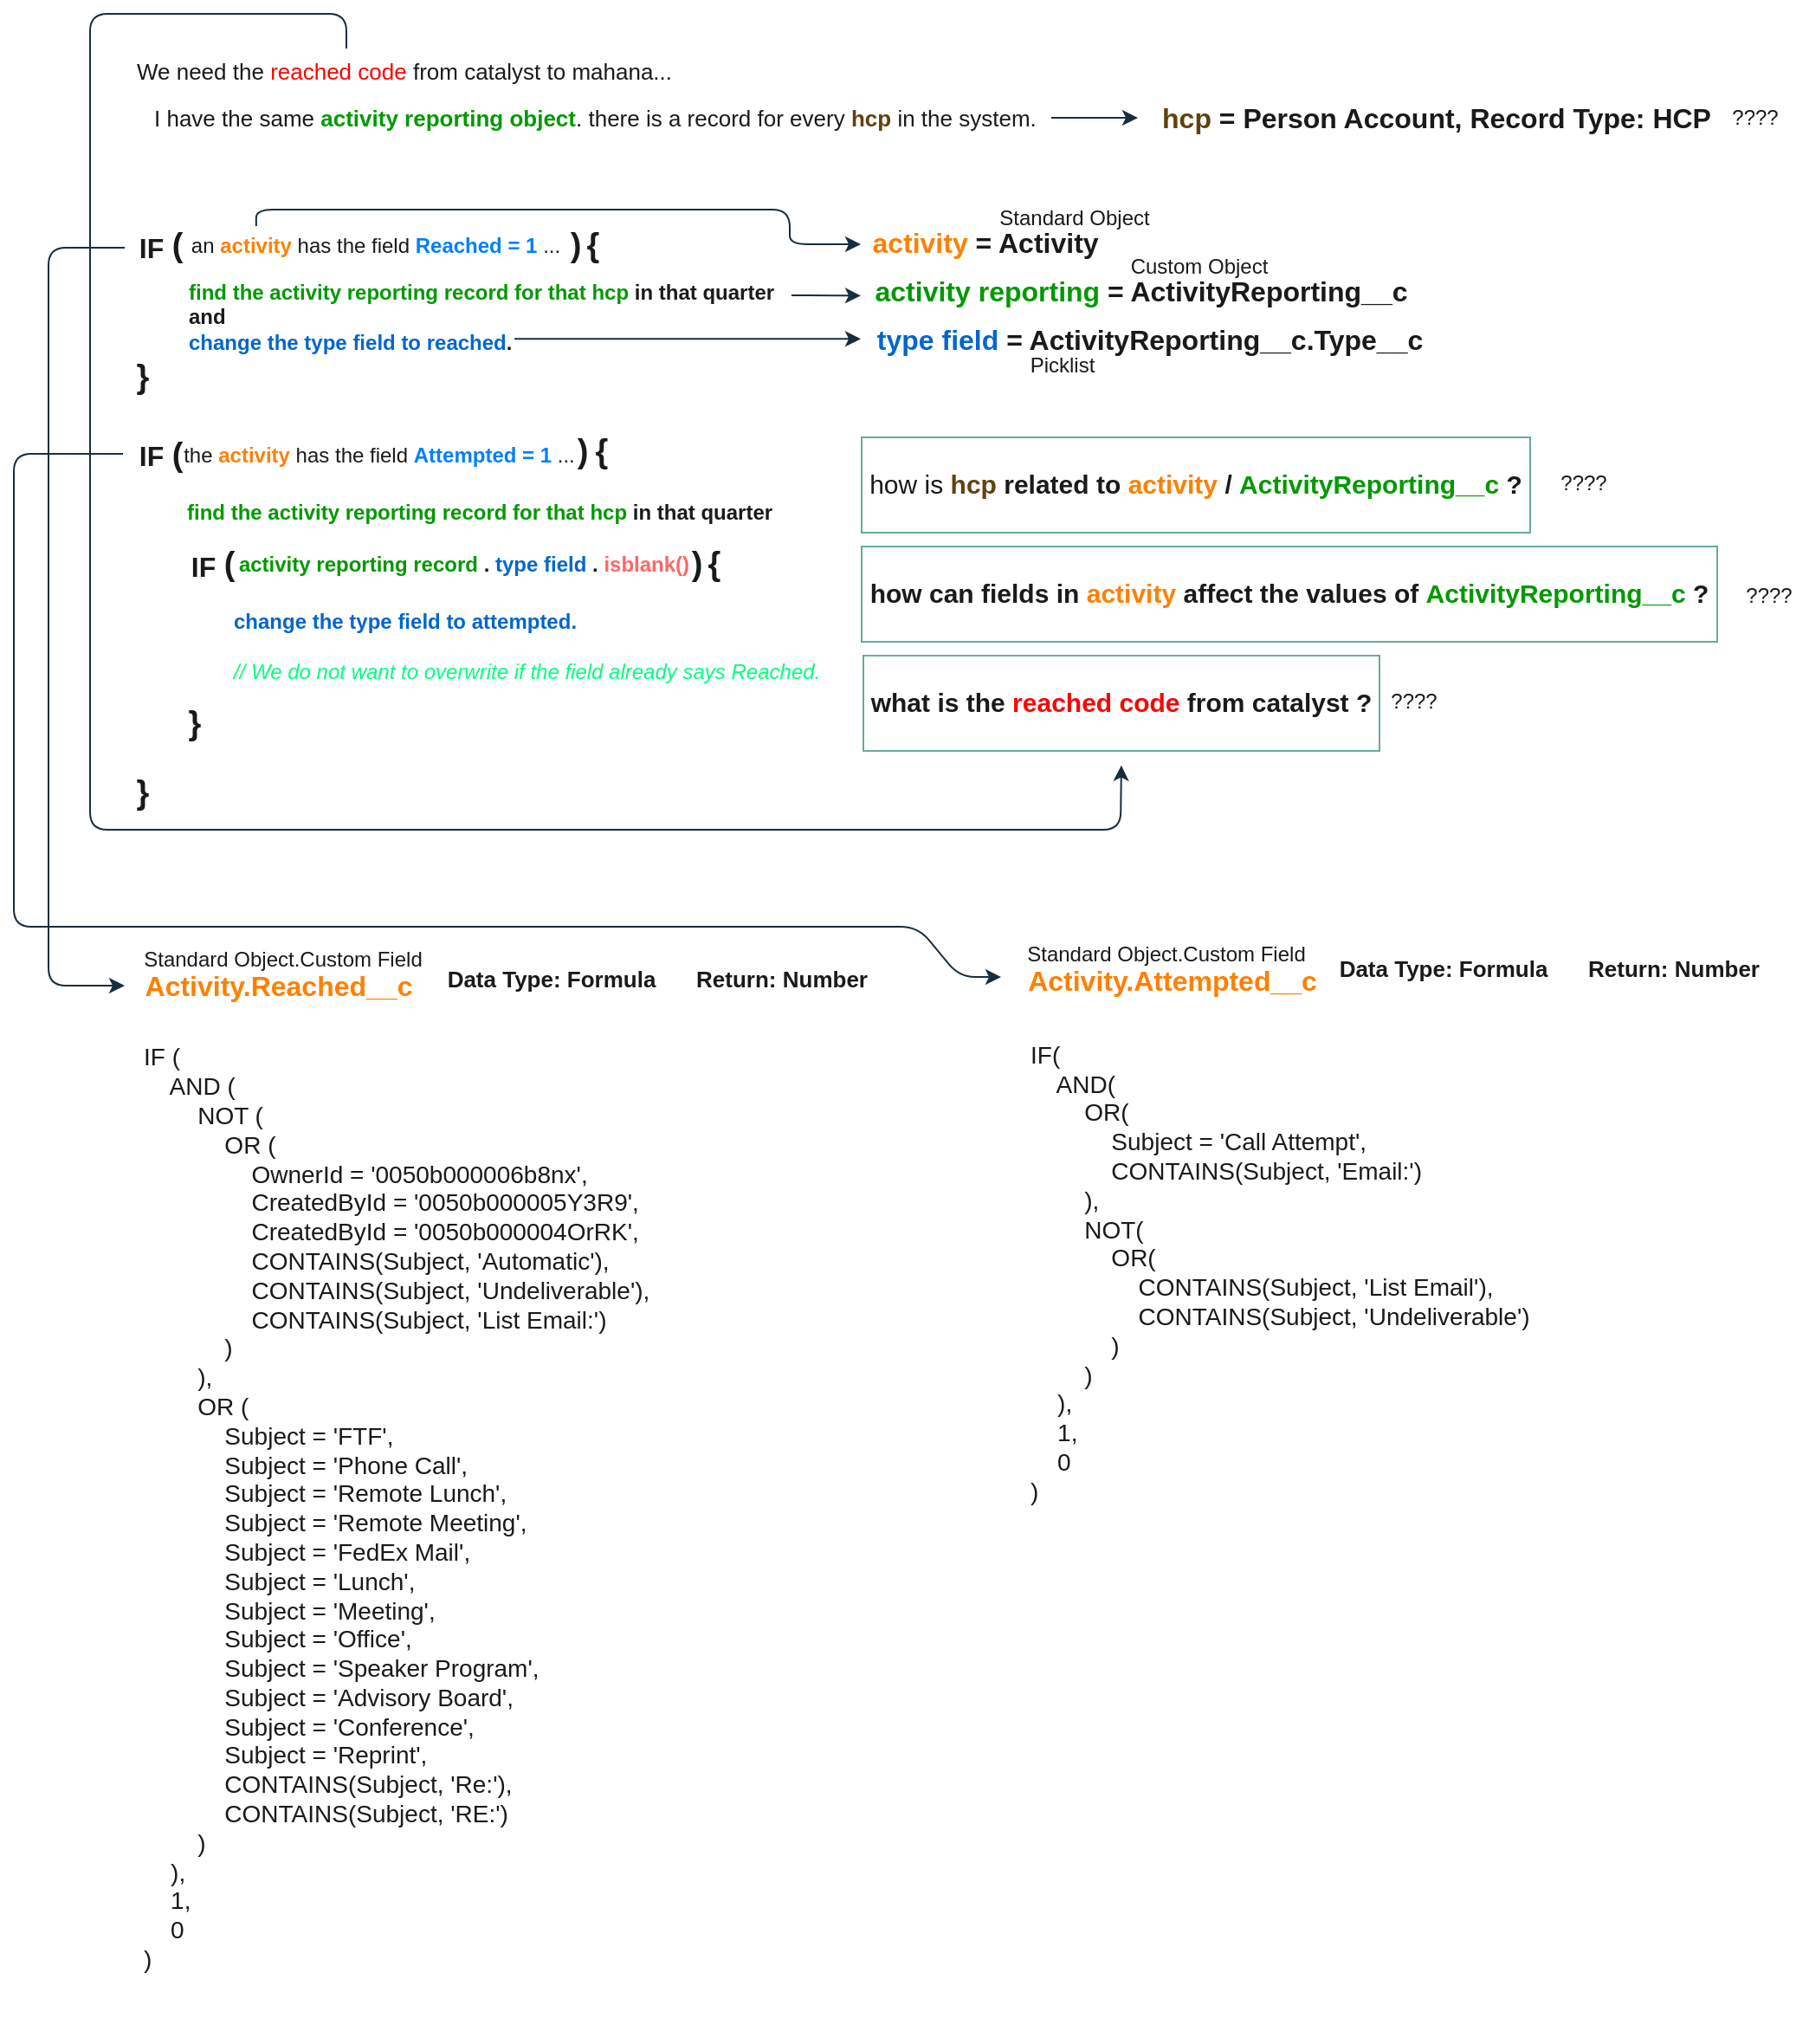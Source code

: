 <mxfile version="21.7.5" type="device">
  <diagram id="R2lEEEUBdFMjLlhIrx00" name="Page-1">
    <mxGraphModel dx="2085" dy="1085" grid="1" gridSize="10" guides="1" tooltips="1" connect="1" arrows="1" fold="1" page="0" pageScale="1" pageWidth="850" pageHeight="1100" math="0" shadow="0" extFonts="Permanent Marker^https://fonts.googleapis.com/css?family=Permanent+Marker">
      <root>
        <mxCell id="0" />
        <mxCell id="1" parent="0" />
        <mxCell id="Aqao1uQsk0-bMXRQZP0p-10" value="&lt;span style=&quot;background-color: initial;&quot;&gt;&lt;b&gt;&lt;font color=&quot;#009900&quot;&gt;find the activity reporting record for that hcp&lt;/font&gt; in that quarter&amp;nbsp;&lt;/b&gt;&lt;/span&gt;" style="text;html=1;strokeColor=none;fillColor=none;align=left;verticalAlign=middle;whiteSpace=wrap;rounded=1;labelBackgroundColor=none;fontColor=#1A1A1A;" vertex="1" parent="1">
          <mxGeometry x="-561" y="243" width="353" height="30" as="geometry" />
        </mxCell>
        <mxCell id="Aqao1uQsk0-bMXRQZP0p-4" value="We need the &lt;font color=&quot;#ff0000&quot;&gt;reached code&lt;/font&gt; from catalyst to mahana..." style="text;html=1;align=center;verticalAlign=middle;resizable=0;points=[];autosize=1;strokeColor=none;fillColor=none;fontSize=13;rounded=1;labelBackgroundColor=none;fontColor=#1A1A1A;" vertex="1" parent="1">
          <mxGeometry x="-598" y="-11" width="327" height="28" as="geometry" />
        </mxCell>
        <mxCell id="Aqao1uQsk0-bMXRQZP0p-35" style="edgeStyle=orthogonalEdgeStyle;rounded=1;orthogonalLoop=1;jettySize=auto;html=1;exitX=1;exitY=0.5;exitDx=0;exitDy=0;labelBackgroundColor=none;strokeColor=#182E3E;fontColor=default;" edge="1" parent="1" source="Aqao1uQsk0-bMXRQZP0p-5">
          <mxGeometry relative="1" as="geometry">
            <mxPoint x="-10" y="30.034" as="targetPoint" />
          </mxGeometry>
        </mxCell>
        <mxCell id="Aqao1uQsk0-bMXRQZP0p-5" value="I have the same &lt;b style=&quot;&quot;&gt;&lt;font color=&quot;#009900&quot;&gt;activity reporting object&lt;/font&gt;&lt;/b&gt;. there is a record for every &lt;b&gt;&lt;font color=&quot;#61420d&quot;&gt;hcp&lt;/font&gt; &lt;/b&gt;in the system." style="text;html=1;strokeColor=none;fillColor=none;align=left;verticalAlign=middle;whiteSpace=wrap;rounded=1;fontSize=13;labelBackgroundColor=none;fontColor=#1A1A1A;" vertex="1" parent="1">
          <mxGeometry x="-580" y="10" width="520" height="40" as="geometry" />
        </mxCell>
        <mxCell id="Aqao1uQsk0-bMXRQZP0p-7" value="&lt;b&gt;&lt;font style=&quot;font-size: 16px;&quot;&gt;IF&lt;/font&gt;&lt;/b&gt;" style="text;html=1;align=center;verticalAlign=middle;resizable=0;points=[];autosize=1;strokeColor=none;fillColor=none;rounded=1;labelBackgroundColor=none;fontColor=#1A1A1A;" vertex="1" parent="1">
          <mxGeometry x="-600" y="90" width="40" height="30" as="geometry" />
        </mxCell>
        <mxCell id="Aqao1uQsk0-bMXRQZP0p-8" value="&lt;b&gt;&lt;font style=&quot;font-size: 16px;&quot;&gt;IF&lt;/font&gt;&lt;/b&gt;" style="text;html=1;align=center;verticalAlign=middle;resizable=0;points=[];autosize=1;strokeColor=none;fillColor=none;rounded=1;labelBackgroundColor=none;fontColor=#1A1A1A;" vertex="1" parent="1">
          <mxGeometry x="-600" y="210" width="40" height="30" as="geometry" />
        </mxCell>
        <mxCell id="Aqao1uQsk0-bMXRQZP0p-34" style="edgeStyle=orthogonalEdgeStyle;rounded=1;orthogonalLoop=1;jettySize=auto;html=1;exitX=1;exitY=0.25;exitDx=0;exitDy=0;labelBackgroundColor=none;strokeColor=#182E3E;fontColor=default;" edge="1" parent="1" source="Aqao1uQsk0-bMXRQZP0p-9">
          <mxGeometry relative="1" as="geometry">
            <mxPoint x="-170" y="132.714" as="targetPoint" />
          </mxGeometry>
        </mxCell>
        <mxCell id="Aqao1uQsk0-bMXRQZP0p-38" style="edgeStyle=orthogonalEdgeStyle;rounded=1;orthogonalLoop=1;jettySize=auto;html=1;exitX=0.543;exitY=0.752;exitDx=0;exitDy=0;exitPerimeter=0;labelBackgroundColor=none;strokeColor=#182E3E;fontColor=default;" edge="1" parent="1" source="Aqao1uQsk0-bMXRQZP0p-9">
          <mxGeometry relative="1" as="geometry">
            <mxPoint x="-170" y="157.621" as="targetPoint" />
          </mxGeometry>
        </mxCell>
        <mxCell id="Aqao1uQsk0-bMXRQZP0p-9" value="&lt;b&gt;&lt;span style=&quot;background-color: initial;&quot;&gt;&lt;font color=&quot;#009900&quot;&gt;find the activity reporting record for that hcp&lt;/font&gt; in that quarter &lt;br&gt;and &lt;br&gt;&lt;/span&gt;&lt;font style=&quot;background-color: initial;&quot; color=&quot;#0066cc&quot;&gt;change the type field to reached&lt;/font&gt;&lt;span style=&quot;background-color: initial;&quot;&gt;.&lt;/span&gt;&lt;/b&gt;" style="text;html=1;strokeColor=none;fillColor=none;align=left;verticalAlign=middle;whiteSpace=wrap;rounded=1;labelBackgroundColor=none;fontColor=#1A1A1A;" vertex="1" parent="1">
          <mxGeometry x="-560" y="120" width="350" height="50" as="geometry" />
        </mxCell>
        <mxCell id="Aqao1uQsk0-bMXRQZP0p-12" value="&lt;b&gt;&lt;font style=&quot;font-size: 19px;&quot;&gt;{&lt;/font&gt;&lt;/b&gt;" style="text;html=1;align=center;verticalAlign=middle;resizable=0;points=[];autosize=1;strokeColor=none;fillColor=none;rounded=1;labelBackgroundColor=none;fontColor=#1A1A1A;" vertex="1" parent="1">
          <mxGeometry x="-340" y="84" width="30" height="40" as="geometry" />
        </mxCell>
        <mxCell id="Aqao1uQsk0-bMXRQZP0p-13" value="&lt;b&gt;&lt;font style=&quot;font-size: 19px;&quot;&gt;}&lt;/font&gt;&lt;/b&gt;" style="text;html=1;align=center;verticalAlign=middle;resizable=0;points=[];autosize=1;strokeColor=none;fillColor=none;rounded=1;labelBackgroundColor=none;fontColor=#1A1A1A;" vertex="1" parent="1">
          <mxGeometry x="-600" y="160" width="30" height="40" as="geometry" />
        </mxCell>
        <mxCell id="Aqao1uQsk0-bMXRQZP0p-14" value="&lt;font color=&quot;#0066cc&quot;&gt;&lt;b&gt;change the type field to attempted. &lt;/b&gt;&lt;/font&gt;&lt;br&gt;&lt;br&gt;&lt;i style=&quot;&quot;&gt;&lt;font color=&quot;#00ff80&quot;&gt;// We do not want to overwrite if the field already says Reached.&lt;/font&gt;&lt;/i&gt;" style="text;html=1;strokeColor=none;fillColor=none;align=left;verticalAlign=middle;whiteSpace=wrap;rounded=1;labelBackgroundColor=none;fontColor=#1A1A1A;" vertex="1" parent="1">
          <mxGeometry x="-534" y="290" width="385" height="90" as="geometry" />
        </mxCell>
        <mxCell id="Aqao1uQsk0-bMXRQZP0p-16" value="&lt;span style=&quot;font-size: 19px;&quot;&gt;&lt;b&gt;(&lt;/b&gt;&lt;/span&gt;" style="text;html=1;align=center;verticalAlign=middle;resizable=0;points=[];autosize=1;strokeColor=none;fillColor=none;rounded=1;labelBackgroundColor=none;fontColor=#1A1A1A;" vertex="1" parent="1">
          <mxGeometry x="-580" y="84" width="30" height="40" as="geometry" />
        </mxCell>
        <mxCell id="Aqao1uQsk0-bMXRQZP0p-17" value="&lt;b&gt;&lt;font style=&quot;font-size: 19px;&quot;&gt;)&lt;/font&gt;&lt;/b&gt;" style="text;html=1;align=center;verticalAlign=middle;resizable=0;points=[];autosize=1;strokeColor=none;fillColor=none;rounded=1;labelBackgroundColor=none;fontColor=#1A1A1A;" vertex="1" parent="1">
          <mxGeometry x="-350" y="84" width="30" height="40" as="geometry" />
        </mxCell>
        <mxCell id="Aqao1uQsk0-bMXRQZP0p-31" style="edgeStyle=orthogonalEdgeStyle;rounded=1;orthogonalLoop=1;jettySize=auto;html=1;exitX=0.186;exitY=-0.105;exitDx=0;exitDy=0;exitPerimeter=0;labelBackgroundColor=none;strokeColor=#182E3E;fontColor=default;" edge="1" parent="1" source="Aqao1uQsk0-bMXRQZP0p-18">
          <mxGeometry relative="1" as="geometry">
            <mxPoint x="-170" y="103" as="targetPoint" />
            <mxPoint x="-520" y="103" as="sourcePoint" />
            <Array as="points">
              <mxPoint x="-519" y="83" />
              <mxPoint x="-211" y="83" />
              <mxPoint x="-211" y="103" />
            </Array>
          </mxGeometry>
        </mxCell>
        <mxCell id="Aqao1uQsk0-bMXRQZP0p-18" value="an&amp;nbsp;&lt;b style=&quot;border-color: var(--border-color);&quot;&gt;&lt;font style=&quot;border-color: var(--border-color);&quot; color=&quot;#ff8000&quot;&gt;activity&lt;/font&gt;&lt;/b&gt;&amp;nbsp;has the field&amp;nbsp;&lt;font style=&quot;border-color: var(--border-color); text-align: left;&quot; color=&quot;#007fff&quot;&gt;&lt;b style=&quot;border-color: var(--border-color);&quot;&gt;Reached = 1&lt;/b&gt;&lt;/font&gt;&lt;span style=&quot;text-align: left;&quot;&gt;&amp;nbsp;...&lt;/span&gt;" style="text;html=1;strokeColor=none;fillColor=none;align=center;verticalAlign=middle;whiteSpace=wrap;rounded=1;labelBackgroundColor=none;fontColor=#1A1A1A;" vertex="1" parent="1">
          <mxGeometry x="-560" y="94.5" width="220" height="19" as="geometry" />
        </mxCell>
        <mxCell id="Aqao1uQsk0-bMXRQZP0p-19" value="the &lt;b&gt;&lt;font color=&quot;#ff8000&quot;&gt;activity&lt;/font&gt;&lt;/b&gt; has the field&amp;nbsp;&lt;b style=&quot;border-color: var(--border-color); text-align: left;&quot;&gt;&lt;font style=&quot;border-color: var(--border-color);&quot; color=&quot;#007fff&quot;&gt;Attempted = 1&lt;/font&gt;&lt;/b&gt;&lt;span style=&quot;text-align: left;&quot;&gt;&amp;nbsp;...&lt;/span&gt;" style="text;html=1;strokeColor=none;fillColor=none;align=center;verticalAlign=middle;whiteSpace=wrap;rounded=1;labelBackgroundColor=none;fontColor=#1A1A1A;" vertex="1" parent="1">
          <mxGeometry x="-563" y="210" width="230" height="30" as="geometry" />
        </mxCell>
        <mxCell id="Aqao1uQsk0-bMXRQZP0p-20" value="&lt;span style=&quot;font-size: 19px;&quot;&gt;&lt;b&gt;(&lt;/b&gt;&lt;/span&gt;" style="text;html=1;align=center;verticalAlign=middle;resizable=0;points=[];autosize=1;strokeColor=none;fillColor=none;rounded=1;labelBackgroundColor=none;fontColor=#1A1A1A;" vertex="1" parent="1">
          <mxGeometry x="-580" y="205" width="30" height="40" as="geometry" />
        </mxCell>
        <mxCell id="Aqao1uQsk0-bMXRQZP0p-21" value="&lt;b&gt;&lt;font style=&quot;font-size: 19px;&quot;&gt;)&lt;/font&gt;&lt;/b&gt;" style="text;html=1;align=center;verticalAlign=middle;resizable=0;points=[];autosize=1;strokeColor=none;fillColor=none;rounded=1;labelBackgroundColor=none;fontColor=#1A1A1A;" vertex="1" parent="1">
          <mxGeometry x="-346" y="203" width="30" height="40" as="geometry" />
        </mxCell>
        <mxCell id="Aqao1uQsk0-bMXRQZP0p-22" value="&lt;b&gt;&lt;font style=&quot;font-size: 19px;&quot;&gt;{&lt;/font&gt;&lt;/b&gt;" style="text;html=1;align=center;verticalAlign=middle;resizable=0;points=[];autosize=1;strokeColor=none;fillColor=none;rounded=1;labelBackgroundColor=none;fontColor=#1A1A1A;" vertex="1" parent="1">
          <mxGeometry x="-335" y="203" width="30" height="40" as="geometry" />
        </mxCell>
        <mxCell id="Aqao1uQsk0-bMXRQZP0p-23" value="&lt;b&gt;&lt;font style=&quot;font-size: 19px;&quot;&gt;}&lt;/font&gt;&lt;/b&gt;" style="text;html=1;align=center;verticalAlign=middle;resizable=0;points=[];autosize=1;strokeColor=none;fillColor=none;rounded=1;labelBackgroundColor=none;fontColor=#1A1A1A;" vertex="1" parent="1">
          <mxGeometry x="-600" y="400" width="30" height="40" as="geometry" />
        </mxCell>
        <mxCell id="Aqao1uQsk0-bMXRQZP0p-24" value="&lt;b&gt;&lt;font style=&quot;font-size: 16px;&quot;&gt;IF&lt;/font&gt;&lt;/b&gt;" style="text;html=1;align=center;verticalAlign=middle;resizable=0;points=[];autosize=1;strokeColor=none;fillColor=none;rounded=1;labelBackgroundColor=none;fontColor=#1A1A1A;" vertex="1" parent="1">
          <mxGeometry x="-570" y="274" width="40" height="30" as="geometry" />
        </mxCell>
        <mxCell id="Aqao1uQsk0-bMXRQZP0p-25" value="&lt;b style=&quot;border-color: var(--border-color); text-align: left;&quot;&gt;&lt;font style=&quot;border-color: var(--border-color);&quot; color=&quot;#009900&quot;&gt;activity reporting record &lt;/font&gt;&lt;font style=&quot;border-color: var(--border-color);&quot;&gt;. &lt;font color=&quot;#0066cc&quot;&gt;type field&lt;/font&gt; . &lt;font color=&quot;#ff6666&quot;&gt;isblank()&lt;/font&gt;&lt;/font&gt;&lt;/b&gt;" style="text;html=1;strokeColor=none;fillColor=none;align=center;verticalAlign=middle;whiteSpace=wrap;rounded=1;labelBackgroundColor=none;fontColor=#1A1A1A;" vertex="1" parent="1">
          <mxGeometry x="-534" y="273" width="270" height="30" as="geometry" />
        </mxCell>
        <mxCell id="Aqao1uQsk0-bMXRQZP0p-26" value="&lt;span style=&quot;font-size: 19px;&quot;&gt;&lt;b&gt;(&lt;/b&gt;&lt;/span&gt;" style="text;html=1;align=center;verticalAlign=middle;resizable=0;points=[];autosize=1;strokeColor=none;fillColor=none;rounded=1;labelBackgroundColor=none;fontColor=#1A1A1A;" vertex="1" parent="1">
          <mxGeometry x="-550" y="268" width="30" height="40" as="geometry" />
        </mxCell>
        <mxCell id="Aqao1uQsk0-bMXRQZP0p-27" value="&lt;b&gt;&lt;font style=&quot;font-size: 19px;&quot;&gt;)&lt;/font&gt;&lt;/b&gt;" style="text;html=1;align=center;verticalAlign=middle;resizable=0;points=[];autosize=1;strokeColor=none;fillColor=none;rounded=1;labelBackgroundColor=none;fontColor=#1A1A1A;" vertex="1" parent="1">
          <mxGeometry x="-280" y="268" width="30" height="40" as="geometry" />
        </mxCell>
        <mxCell id="Aqao1uQsk0-bMXRQZP0p-28" value="&lt;b&gt;&lt;font style=&quot;font-size: 19px;&quot;&gt;{&lt;/font&gt;&lt;/b&gt;" style="text;html=1;align=center;verticalAlign=middle;resizable=0;points=[];autosize=1;strokeColor=none;fillColor=none;rounded=1;labelBackgroundColor=none;fontColor=#1A1A1A;" vertex="1" parent="1">
          <mxGeometry x="-270" y="268" width="30" height="40" as="geometry" />
        </mxCell>
        <mxCell id="Aqao1uQsk0-bMXRQZP0p-29" value="&lt;b&gt;&lt;font style=&quot;font-size: 19px;&quot;&gt;}&lt;/font&gt;&lt;/b&gt;" style="text;html=1;align=center;verticalAlign=middle;resizable=0;points=[];autosize=1;strokeColor=none;fillColor=none;rounded=1;labelBackgroundColor=none;fontColor=#1A1A1A;" vertex="1" parent="1">
          <mxGeometry x="-570" y="360" width="30" height="40" as="geometry" />
        </mxCell>
        <mxCell id="Aqao1uQsk0-bMXRQZP0p-32" value="&lt;b style=&quot;border-color: var(--border-color); font-size: 16px;&quot;&gt;&lt;font style=&quot;border-color: var(--border-color); font-size: 16px;&quot; color=&quot;#ff8000&quot;&gt;activity &lt;/font&gt;&lt;font style=&quot;border-color: var(--border-color); font-size: 16px;&quot;&gt;= Activity&lt;/font&gt;&lt;/b&gt;" style="text;html=1;strokeColor=none;fillColor=none;align=center;verticalAlign=middle;whiteSpace=wrap;rounded=1;fontSize=16;labelBackgroundColor=none;fontColor=#1A1A1A;" vertex="1" parent="1">
          <mxGeometry x="-190" y="89.5" width="184" height="24" as="geometry" />
        </mxCell>
        <mxCell id="Aqao1uQsk0-bMXRQZP0p-33" value="&lt;b style=&quot;border-color: var(--border-color); text-align: left; font-size: 16px;&quot;&gt;&lt;font style=&quot;border-color: var(--border-color); font-size: 16px;&quot; color=&quot;#009900&quot;&gt;activity reporting &lt;/font&gt;&lt;font style=&quot;border-color: var(--border-color); font-size: 16px;&quot;&gt;= ActivityReporting__c&lt;/font&gt;&lt;/b&gt;" style="text;html=1;strokeColor=none;fillColor=none;align=center;verticalAlign=middle;whiteSpace=wrap;rounded=1;fontSize=16;labelBackgroundColor=none;fontColor=#1A1A1A;" vertex="1" parent="1">
          <mxGeometry x="-163" y="117" width="310" height="25.5" as="geometry" />
        </mxCell>
        <mxCell id="Aqao1uQsk0-bMXRQZP0p-36" value="&lt;b style=&quot;border-color: var(--border-color); font-size: 16px;&quot;&gt;&lt;font color=&quot;#61420d&quot; style=&quot;border-color: var(--border-color); font-size: 16px;&quot;&gt;hcp&lt;/font&gt;&lt;font style=&quot;border-color: var(--border-color); font-size: 16px;&quot; color=&quot;#ff8000&quot;&gt;&amp;nbsp;&lt;/font&gt;&lt;font style=&quot;border-color: var(--border-color); font-size: 16px;&quot;&gt;= Person Account, Record Type: HCP&lt;/font&gt;&lt;/b&gt;" style="text;html=1;strokeColor=none;fillColor=none;align=center;verticalAlign=middle;whiteSpace=wrap;rounded=1;fontSize=16;labelBackgroundColor=none;fontColor=#1A1A1A;" vertex="1" parent="1">
          <mxGeometry x="-8" y="2.5" width="341" height="55" as="geometry" />
        </mxCell>
        <mxCell id="Aqao1uQsk0-bMXRQZP0p-37" value="Custom Object" style="text;html=1;align=center;verticalAlign=middle;resizable=0;points=[];autosize=1;strokeColor=none;fillColor=none;rounded=1;labelBackgroundColor=none;fontColor=#1A1A1A;" vertex="1" parent="1">
          <mxGeometry x="-25" y="101" width="100" height="30" as="geometry" />
        </mxCell>
        <mxCell id="Aqao1uQsk0-bMXRQZP0p-39" value="&lt;b style=&quot;border-color: var(--border-color); text-align: left;&quot;&gt;&lt;font style=&quot;border-color: var(--border-color); background-color: initial; font-size: 16px;&quot; color=&quot;#0066cc&quot;&gt;type field &lt;/font&gt;&lt;font style=&quot;border-color: var(--border-color); background-color: initial; font-size: 16px;&quot;&gt;= ActivityReporting__c.Type__c&lt;/font&gt;&lt;/b&gt;" style="text;html=1;strokeColor=none;fillColor=none;align=center;verticalAlign=middle;whiteSpace=wrap;rounded=1;labelBackgroundColor=none;fontColor=#1A1A1A;" vertex="1" parent="1">
          <mxGeometry x="-162" y="142.5" width="318" height="30" as="geometry" />
        </mxCell>
        <mxCell id="Aqao1uQsk0-bMXRQZP0p-40" value="Picklist" style="text;html=1;align=center;verticalAlign=middle;resizable=0;points=[];autosize=1;strokeColor=none;fillColor=none;rounded=1;labelBackgroundColor=none;fontColor=#1A1A1A;" vertex="1" parent="1">
          <mxGeometry x="-84" y="158" width="60" height="30" as="geometry" />
        </mxCell>
        <mxCell id="Aqao1uQsk0-bMXRQZP0p-41" value="&lt;div style=&quot;text-align: left;&quot;&gt;&lt;br&gt;&lt;/div&gt;&amp;nbsp;how is&amp;nbsp;&lt;b style=&quot;border-color: var(--border-color); font-size: 15px; text-align: left;&quot;&gt;&lt;font color=&quot;#61420d&quot; style=&quot;border-color: var(--border-color); font-size: 15px;&quot;&gt;hcp&lt;/font&gt;&amp;nbsp;related to&amp;nbsp;&lt;/b&gt;&lt;b style=&quot;border-color: var(--border-color); font-size: 15px;&quot;&gt;&lt;font style=&quot;border-color: var(--border-color); font-size: 15px;&quot; color=&quot;#ff8000&quot;&gt;activity &lt;/font&gt;&lt;font style=&quot;border-color: var(--border-color); font-size: 15px;&quot;&gt;/&lt;/font&gt;&lt;font style=&quot;border-color: var(--border-color); font-size: 15px;&quot; color=&quot;#ff8000&quot;&gt;&amp;nbsp;&lt;/font&gt;&lt;/b&gt;&lt;b style=&quot;border-color: var(--border-color); font-size: 15px; text-align: left;&quot;&gt;&lt;font color=&quot;#009900&quot; style=&quot;font-size: 15px;&quot;&gt;ActivityReporting__c &lt;/font&gt;&lt;font style=&quot;font-size: 15px;&quot;&gt;?&amp;nbsp;&lt;br&gt;&lt;br&gt;&lt;/font&gt;&lt;/b&gt;" style="text;html=1;align=center;verticalAlign=middle;resizable=0;points=[];autosize=1;strokeColor=none;fillColor=none;fontSize=15;labelBackgroundColor=none;labelBorderColor=#67AB9F;rounded=1;fontColor=#1A1A1A;" vertex="1" parent="1">
          <mxGeometry x="-178.5" y="208" width="403" height="66" as="geometry" />
        </mxCell>
        <mxCell id="Aqao1uQsk0-bMXRQZP0p-43" value="Standard Object" style="text;html=1;align=center;verticalAlign=middle;resizable=0;points=[];autosize=1;strokeColor=none;fillColor=none;rounded=1;labelBackgroundColor=none;fontColor=#1A1A1A;" vertex="1" parent="1">
          <mxGeometry x="-100" y="75" width="105" height="26" as="geometry" />
        </mxCell>
        <mxCell id="Aqao1uQsk0-bMXRQZP0p-44" value="&lt;div style=&quot;text-align: left;&quot;&gt;&lt;/div&gt;&lt;b style=&quot;border-color: var(--border-color); font-size: 15px; text-align: left;&quot;&gt;&lt;font style=&quot;font-size: 15px;&quot;&gt;&lt;br&gt;&amp;nbsp;how can fields in&amp;nbsp;&lt;b style=&quot;border-color: var(--border-color); text-align: center;&quot;&gt;&lt;font style=&quot;border-color: var(--border-color);&quot; color=&quot;#ff8000&quot;&gt;activity&amp;nbsp;&lt;/font&gt;&lt;font style=&quot;border-color: var(--border-color);&quot;&gt;affect the values of&amp;nbsp;&lt;/font&gt;&lt;/b&gt;&lt;b style=&quot;border-color: var(--border-color);&quot;&gt;&lt;font style=&quot;border-color: var(--border-color);&quot; color=&quot;#009900&quot;&gt;ActivityReporting__c &lt;/font&gt;&lt;font style=&quot;border-color: var(--border-color);&quot;&gt;?&lt;/font&gt;&lt;font style=&quot;border-color: var(--border-color);&quot; color=&quot;#009900&quot;&gt;&amp;nbsp;&lt;br&gt;&lt;/font&gt;&lt;/b&gt;&lt;br&gt;&lt;/font&gt;&lt;/b&gt;" style="text;html=1;align=center;verticalAlign=middle;resizable=0;points=[];autosize=1;strokeColor=none;fillColor=none;fontSize=15;labelBackgroundColor=none;labelBorderColor=#67AB9F;rounded=1;fontColor=#1A1A1A;" vertex="1" parent="1">
          <mxGeometry x="-178.5" y="271" width="510" height="66" as="geometry" />
        </mxCell>
        <mxCell id="Aqao1uQsk0-bMXRQZP0p-45" value="????" style="text;html=1;align=center;verticalAlign=middle;resizable=0;points=[];autosize=1;strokeColor=none;fillColor=none;rounded=1;labelBackgroundColor=none;fontColor=#1A1A1A;" vertex="1" parent="1">
          <mxGeometry x="331.5" y="293" width="45" height="26" as="geometry" />
        </mxCell>
        <mxCell id="Aqao1uQsk0-bMXRQZP0p-46" value="????" style="text;html=1;align=center;verticalAlign=middle;resizable=0;points=[];autosize=1;strokeColor=none;fillColor=none;rounded=1;labelBackgroundColor=none;fontColor=#1A1A1A;" vertex="1" parent="1">
          <mxGeometry x="323" y="17" width="45" height="26" as="geometry" />
        </mxCell>
        <mxCell id="Aqao1uQsk0-bMXRQZP0p-49" value="????" style="text;html=1;align=center;verticalAlign=middle;resizable=0;points=[];autosize=1;strokeColor=none;fillColor=none;rounded=1;labelBackgroundColor=none;fontColor=#1A1A1A;" vertex="1" parent="1">
          <mxGeometry x="224" y="228" width="45" height="26" as="geometry" />
        </mxCell>
        <mxCell id="Aqao1uQsk0-bMXRQZP0p-50" value="" style="endArrow=classic;html=1;rounded=1;entryX=0.503;entryY=1.058;entryDx=0;entryDy=0;entryPerimeter=0;labelBackgroundColor=none;strokeColor=#182E3E;fontColor=default;" edge="1" parent="1" target="Aqao1uQsk0-bMXRQZP0p-51">
          <mxGeometry width="50" height="50" relative="1" as="geometry">
            <mxPoint x="-467" y="-10" as="sourcePoint" />
            <mxPoint x="86" y="431" as="targetPoint" />
            <Array as="points">
              <mxPoint x="-467" y="-30" />
              <mxPoint x="-615" y="-30" />
              <mxPoint x="-615" y="441" />
              <mxPoint x="-20" y="441" />
            </Array>
          </mxGeometry>
        </mxCell>
        <mxCell id="Aqao1uQsk0-bMXRQZP0p-51" value="&lt;div style=&quot;text-align: left;&quot;&gt;&lt;/div&gt;&lt;b style=&quot;border-color: var(--border-color); font-size: 15px; text-align: left;&quot;&gt;&lt;font style=&quot;font-size: 15px;&quot;&gt;&amp;nbsp;&lt;br&gt;&amp;nbsp;what is the&amp;nbsp;&lt;font color=&quot;#ff0000&quot;&gt;reached code&lt;/font&gt; from catalyst ?&amp;nbsp;&lt;br&gt;&lt;br&gt;&lt;/font&gt;&lt;/b&gt;" style="text;html=1;align=center;verticalAlign=middle;resizable=0;points=[];autosize=1;strokeColor=none;fillColor=none;fontSize=15;labelBackgroundColor=none;labelBorderColor=#67AB9F;rounded=1;fontColor=#1A1A1A;" vertex="1" parent="1">
          <mxGeometry x="-178.5" y="334" width="316" height="66" as="geometry" />
        </mxCell>
        <mxCell id="Aqao1uQsk0-bMXRQZP0p-52" value="????" style="text;html=1;align=center;verticalAlign=middle;resizable=0;points=[];autosize=1;strokeColor=none;fillColor=none;rounded=1;labelBackgroundColor=none;fontColor=#1A1A1A;" vertex="1" parent="1">
          <mxGeometry x="126" y="354" width="45" height="26" as="geometry" />
        </mxCell>
        <mxCell id="Aqao1uQsk0-bMXRQZP0p-53" value="" style="endArrow=classic;html=1;rounded=1;labelBackgroundColor=none;strokeColor=#182E3E;fontColor=default;" edge="1" parent="1">
          <mxGeometry width="50" height="50" relative="1" as="geometry">
            <mxPoint x="-595" y="105" as="sourcePoint" />
            <mxPoint x="-595" y="531" as="targetPoint" />
            <Array as="points">
              <mxPoint x="-639" y="105" />
              <mxPoint x="-639" y="531" />
            </Array>
          </mxGeometry>
        </mxCell>
        <mxCell id="Aqao1uQsk0-bMXRQZP0p-55" value="" style="endArrow=classic;html=1;rounded=1;labelBackgroundColor=none;strokeColor=#182E3E;fontColor=default;" edge="1" parent="1">
          <mxGeometry width="50" height="50" relative="1" as="geometry">
            <mxPoint x="-596" y="224" as="sourcePoint" />
            <mxPoint x="-89" y="526" as="targetPoint" />
            <Array as="points">
              <mxPoint x="-659" y="224" />
              <mxPoint x="-659" y="497" />
              <mxPoint x="-137" y="497" />
              <mxPoint x="-113" y="526" />
            </Array>
          </mxGeometry>
        </mxCell>
        <mxCell id="Aqao1uQsk0-bMXRQZP0p-56" value="&lt;font color=&quot;#ff8000&quot;&gt;&lt;b&gt;Activity.Reached__c&lt;/b&gt;&lt;/font&gt;" style="text;html=1;strokeColor=none;fillColor=none;align=center;verticalAlign=middle;whiteSpace=wrap;rounded=1;fontSize=16;labelBackgroundColor=none;fontColor=#1A1A1A;" vertex="1" parent="1">
          <mxGeometry x="-598" y="519" width="184" height="24" as="geometry" />
        </mxCell>
        <mxCell id="Aqao1uQsk0-bMXRQZP0p-57" value="&lt;font color=&quot;#ff8000&quot;&gt;&lt;b&gt;Activity.Attempted__c&lt;/b&gt;&lt;/font&gt;" style="text;html=1;strokeColor=none;fillColor=none;align=center;verticalAlign=middle;whiteSpace=wrap;rounded=1;fontSize=16;labelBackgroundColor=none;fontColor=#1A1A1A;" vertex="1" parent="1">
          <mxGeometry x="-82.5" y="516" width="184" height="24" as="geometry" />
        </mxCell>
        <mxCell id="Aqao1uQsk0-bMXRQZP0p-58" value="Standard Object.Custom Field" style="text;html=1;align=center;verticalAlign=middle;resizable=0;points=[];autosize=1;strokeColor=none;fillColor=none;rounded=1;labelBackgroundColor=none;fontColor=#1A1A1A;" vertex="1" parent="1">
          <mxGeometry x="-594" y="503" width="179" height="26" as="geometry" />
        </mxCell>
        <mxCell id="Aqao1uQsk0-bMXRQZP0p-61" value="Standard Object.Custom Field" style="text;html=1;align=center;verticalAlign=middle;resizable=0;points=[];autosize=1;strokeColor=none;fillColor=none;rounded=1;labelBackgroundColor=none;fontColor=#1A1A1A;" vertex="1" parent="1">
          <mxGeometry x="-84" y="500" width="179" height="26" as="geometry" />
        </mxCell>
        <mxCell id="Aqao1uQsk0-bMXRQZP0p-62" value="Data Type: Formula" style="text;html=1;align=center;verticalAlign=middle;resizable=0;points=[];autosize=1;strokeColor=none;fillColor=none;rounded=1;labelBackgroundColor=none;fontColor=#1A1A1A;fontStyle=1;fontSize=13;" vertex="1" parent="1">
          <mxGeometry x="-418" y="513" width="138" height="28" as="geometry" />
        </mxCell>
        <mxCell id="Aqao1uQsk0-bMXRQZP0p-63" value="Data Type: Formula" style="text;html=1;align=center;verticalAlign=middle;resizable=0;points=[];autosize=1;strokeColor=none;fillColor=none;rounded=1;labelBackgroundColor=none;fontColor=#1A1A1A;fontStyle=1;fontSize=13;" vertex="1" parent="1">
          <mxGeometry x="96.5" y="507" width="138" height="28" as="geometry" />
        </mxCell>
        <mxCell id="Aqao1uQsk0-bMXRQZP0p-66" value="Return: Number" style="text;html=1;align=center;verticalAlign=middle;resizable=0;points=[];autosize=1;strokeColor=none;fillColor=none;rounded=1;labelBackgroundColor=none;fontColor=#1A1A1A;fontStyle=1;fontSize=13;" vertex="1" parent="1">
          <mxGeometry x="-275" y="513" width="117" height="28" as="geometry" />
        </mxCell>
        <mxCell id="Aqao1uQsk0-bMXRQZP0p-67" value="Return: Number" style="text;html=1;align=center;verticalAlign=middle;resizable=0;points=[];autosize=1;strokeColor=none;fillColor=none;rounded=1;labelBackgroundColor=none;fontColor=#1A1A1A;fontStyle=1;fontSize=13;" vertex="1" parent="1">
          <mxGeometry x="240.5" y="507" width="117" height="28" as="geometry" />
        </mxCell>
        <mxCell id="Aqao1uQsk0-bMXRQZP0p-68" value="&lt;div style=&quot;font-size: 14px;&quot;&gt;IF (&lt;/div&gt;&lt;div style=&quot;font-size: 14px;&quot;&gt;&amp;nbsp; &amp;nbsp; AND (&lt;/div&gt;&lt;div style=&quot;font-size: 14px;&quot;&gt;&amp;nbsp; &amp;nbsp; &amp;nbsp; &amp;nbsp; NOT (&lt;/div&gt;&lt;div style=&quot;font-size: 14px;&quot;&gt;&amp;nbsp; &amp;nbsp; &amp;nbsp; &amp;nbsp; &amp;nbsp; &amp;nbsp; OR (&lt;/div&gt;&lt;div style=&quot;font-size: 14px;&quot;&gt;&amp;nbsp; &amp;nbsp; &amp;nbsp; &amp;nbsp; &amp;nbsp; &amp;nbsp; &amp;nbsp; &amp;nbsp; OwnerId = &#39;0050b000006b8nx&#39;,&lt;/div&gt;&lt;div style=&quot;font-size: 14px;&quot;&gt;&amp;nbsp; &amp;nbsp; &amp;nbsp; &amp;nbsp; &amp;nbsp; &amp;nbsp; &amp;nbsp; &amp;nbsp; CreatedById = &#39;0050b000005Y3R9&#39;,&lt;/div&gt;&lt;div style=&quot;font-size: 14px;&quot;&gt;&amp;nbsp; &amp;nbsp; &amp;nbsp; &amp;nbsp; &amp;nbsp; &amp;nbsp; &amp;nbsp; &amp;nbsp; CreatedById = &#39;0050b000004OrRK&#39;,&lt;/div&gt;&lt;div style=&quot;font-size: 14px;&quot;&gt;&amp;nbsp; &amp;nbsp; &amp;nbsp; &amp;nbsp; &amp;nbsp; &amp;nbsp; &amp;nbsp; &amp;nbsp; CONTAINS(Subject, &#39;Automatic&#39;),&lt;/div&gt;&lt;div style=&quot;font-size: 14px;&quot;&gt;&amp;nbsp; &amp;nbsp; &amp;nbsp; &amp;nbsp; &amp;nbsp; &amp;nbsp; &amp;nbsp; &amp;nbsp; CONTAINS(Subject, &#39;Undeliverable&#39;),&lt;/div&gt;&lt;div style=&quot;font-size: 14px;&quot;&gt;&amp;nbsp; &amp;nbsp; &amp;nbsp; &amp;nbsp; &amp;nbsp; &amp;nbsp; &amp;nbsp; &amp;nbsp; CONTAINS(Subject, &#39;List Email:&#39;)&lt;/div&gt;&lt;div style=&quot;font-size: 14px;&quot;&gt;&amp;nbsp; &amp;nbsp; &amp;nbsp; &amp;nbsp; &amp;nbsp; &amp;nbsp; )&lt;/div&gt;&lt;div style=&quot;font-size: 14px;&quot;&gt;&amp;nbsp; &amp;nbsp; &amp;nbsp; &amp;nbsp; ),&lt;/div&gt;&lt;div style=&quot;font-size: 14px;&quot;&gt;&amp;nbsp; &amp;nbsp; &amp;nbsp; &amp;nbsp; OR (&lt;/div&gt;&lt;div style=&quot;font-size: 14px;&quot;&gt;&amp;nbsp; &amp;nbsp; &amp;nbsp; &amp;nbsp; &amp;nbsp; &amp;nbsp; Subject = &#39;FTF&#39;,&lt;/div&gt;&lt;div style=&quot;font-size: 14px;&quot;&gt;&amp;nbsp; &amp;nbsp; &amp;nbsp; &amp;nbsp; &amp;nbsp; &amp;nbsp; Subject = &#39;Phone Call&#39;,&lt;/div&gt;&lt;div style=&quot;font-size: 14px;&quot;&gt;&amp;nbsp; &amp;nbsp; &amp;nbsp; &amp;nbsp; &amp;nbsp; &amp;nbsp; Subject = &#39;Remote Lunch&#39;,&lt;/div&gt;&lt;div style=&quot;font-size: 14px;&quot;&gt;&amp;nbsp; &amp;nbsp; &amp;nbsp; &amp;nbsp; &amp;nbsp; &amp;nbsp; Subject = &#39;Remote Meeting&#39;,&lt;/div&gt;&lt;div style=&quot;font-size: 14px;&quot;&gt;&amp;nbsp; &amp;nbsp; &amp;nbsp; &amp;nbsp; &amp;nbsp; &amp;nbsp; Subject = &#39;FedEx Mail&#39;,&lt;/div&gt;&lt;div style=&quot;font-size: 14px;&quot;&gt;&amp;nbsp; &amp;nbsp; &amp;nbsp; &amp;nbsp; &amp;nbsp; &amp;nbsp; Subject = &#39;Lunch&#39;,&lt;/div&gt;&lt;div style=&quot;font-size: 14px;&quot;&gt;&amp;nbsp; &amp;nbsp; &amp;nbsp; &amp;nbsp; &amp;nbsp; &amp;nbsp; Subject = &#39;Meeting&#39;,&lt;/div&gt;&lt;div style=&quot;font-size: 14px;&quot;&gt;&amp;nbsp; &amp;nbsp; &amp;nbsp; &amp;nbsp; &amp;nbsp; &amp;nbsp; Subject = &#39;Office&#39;,&lt;/div&gt;&lt;div style=&quot;font-size: 14px;&quot;&gt;&amp;nbsp; &amp;nbsp; &amp;nbsp; &amp;nbsp; &amp;nbsp; &amp;nbsp; Subject = &#39;Speaker Program&#39;,&lt;/div&gt;&lt;div style=&quot;font-size: 14px;&quot;&gt;&amp;nbsp; &amp;nbsp; &amp;nbsp; &amp;nbsp; &amp;nbsp; &amp;nbsp; Subject = &#39;Advisory Board&#39;,&lt;/div&gt;&lt;div style=&quot;font-size: 14px;&quot;&gt;&amp;nbsp; &amp;nbsp; &amp;nbsp; &amp;nbsp; &amp;nbsp; &amp;nbsp; Subject = &#39;Conference&#39;,&lt;/div&gt;&lt;div style=&quot;font-size: 14px;&quot;&gt;&amp;nbsp; &amp;nbsp; &amp;nbsp; &amp;nbsp; &amp;nbsp; &amp;nbsp; Subject = &#39;Reprint&#39;,&lt;/div&gt;&lt;div style=&quot;font-size: 14px;&quot;&gt;&amp;nbsp; &amp;nbsp; &amp;nbsp; &amp;nbsp; &amp;nbsp; &amp;nbsp; CONTAINS(Subject, &#39;Re:&#39;),&lt;/div&gt;&lt;div style=&quot;font-size: 14px;&quot;&gt;&amp;nbsp; &amp;nbsp; &amp;nbsp; &amp;nbsp; &amp;nbsp; &amp;nbsp; CONTAINS(Subject, &#39;RE:&#39;)&lt;/div&gt;&lt;div style=&quot;font-size: 14px;&quot;&gt;&amp;nbsp; &amp;nbsp; &amp;nbsp; &amp;nbsp; )&lt;/div&gt;&lt;div style=&quot;font-size: 14px;&quot;&gt;&amp;nbsp; &amp;nbsp; ),&lt;/div&gt;&lt;div style=&quot;font-size: 14px;&quot;&gt;&amp;nbsp; &amp;nbsp; 1,&lt;/div&gt;&lt;div style=&quot;font-size: 14px;&quot;&gt;&amp;nbsp; &amp;nbsp; 0&lt;/div&gt;&lt;div style=&quot;font-size: 14px;&quot;&gt;)&lt;/div&gt;&lt;div style=&quot;font-size: 14px;&quot;&gt;&lt;br style=&quot;font-size: 14px;&quot;&gt;&lt;/div&gt;" style="text;html=1;strokeColor=none;fillColor=none;align=left;verticalAlign=middle;whiteSpace=wrap;rounded=0;fontColor=#1A1A1A;fontSize=14;" vertex="1" parent="1">
          <mxGeometry x="-586" y="540" width="313" height="601" as="geometry" />
        </mxCell>
        <mxCell id="Aqao1uQsk0-bMXRQZP0p-69" value="&lt;div style=&quot;font-size: 14px;&quot;&gt;IF(&lt;/div&gt;&lt;div style=&quot;font-size: 14px;&quot;&gt;&amp;nbsp; &amp;nbsp; AND(&lt;/div&gt;&lt;div style=&quot;font-size: 14px;&quot;&gt;&amp;nbsp; &amp;nbsp; &amp;nbsp; &amp;nbsp; OR(&lt;/div&gt;&lt;div style=&quot;font-size: 14px;&quot;&gt;&amp;nbsp; &amp;nbsp; &amp;nbsp; &amp;nbsp; &amp;nbsp; &amp;nbsp; Subject = &#39;Call Attempt&#39;,&amp;nbsp;&lt;/div&gt;&lt;div style=&quot;font-size: 14px;&quot;&gt;&amp;nbsp; &amp;nbsp; &amp;nbsp; &amp;nbsp; &amp;nbsp; &amp;nbsp; CONTAINS(Subject, &#39;Email:&#39;)&lt;/div&gt;&lt;div style=&quot;font-size: 14px;&quot;&gt;&amp;nbsp; &amp;nbsp; &amp;nbsp; &amp;nbsp; ),&amp;nbsp;&lt;/div&gt;&lt;div style=&quot;font-size: 14px;&quot;&gt;&amp;nbsp; &amp;nbsp; &amp;nbsp; &amp;nbsp; NOT(&lt;/div&gt;&lt;div style=&quot;font-size: 14px;&quot;&gt;&amp;nbsp; &amp;nbsp; &amp;nbsp; &amp;nbsp; &amp;nbsp; &amp;nbsp; OR(&lt;/div&gt;&lt;div style=&quot;font-size: 14px;&quot;&gt;&amp;nbsp; &amp;nbsp; &amp;nbsp; &amp;nbsp; &amp;nbsp; &amp;nbsp; &amp;nbsp; &amp;nbsp; CONTAINS(Subject, &#39;List Email&#39;),&amp;nbsp;&lt;/div&gt;&lt;div style=&quot;font-size: 14px;&quot;&gt;&amp;nbsp; &amp;nbsp; &amp;nbsp; &amp;nbsp; &amp;nbsp; &amp;nbsp; &amp;nbsp; &amp;nbsp; CONTAINS(Subject, &#39;Undeliverable&#39;)&lt;/div&gt;&lt;div style=&quot;font-size: 14px;&quot;&gt;&amp;nbsp; &amp;nbsp; &amp;nbsp; &amp;nbsp; &amp;nbsp; &amp;nbsp; )&lt;/div&gt;&lt;div style=&quot;font-size: 14px;&quot;&gt;&amp;nbsp; &amp;nbsp; &amp;nbsp; &amp;nbsp; )&lt;/div&gt;&lt;div style=&quot;font-size: 14px;&quot;&gt;&amp;nbsp; &amp;nbsp; ),&amp;nbsp;&lt;/div&gt;&lt;div style=&quot;font-size: 14px;&quot;&gt;&amp;nbsp; &amp;nbsp; 1,&amp;nbsp;&lt;/div&gt;&lt;div style=&quot;font-size: 14px;&quot;&gt;&amp;nbsp; &amp;nbsp; 0&lt;/div&gt;&lt;div style=&quot;font-size: 14px;&quot;&gt;)&lt;/div&gt;&lt;div style=&quot;font-size: 14px;&quot;&gt;&lt;br style=&quot;font-size: 14px;&quot;&gt;&lt;/div&gt;" style="text;html=1;strokeColor=none;fillColor=none;align=left;verticalAlign=middle;whiteSpace=wrap;rounded=0;fontColor=#1A1A1A;fontSize=14;" vertex="1" parent="1">
          <mxGeometry x="-74" y="543" width="298" height="323" as="geometry" />
        </mxCell>
      </root>
    </mxGraphModel>
  </diagram>
</mxfile>
